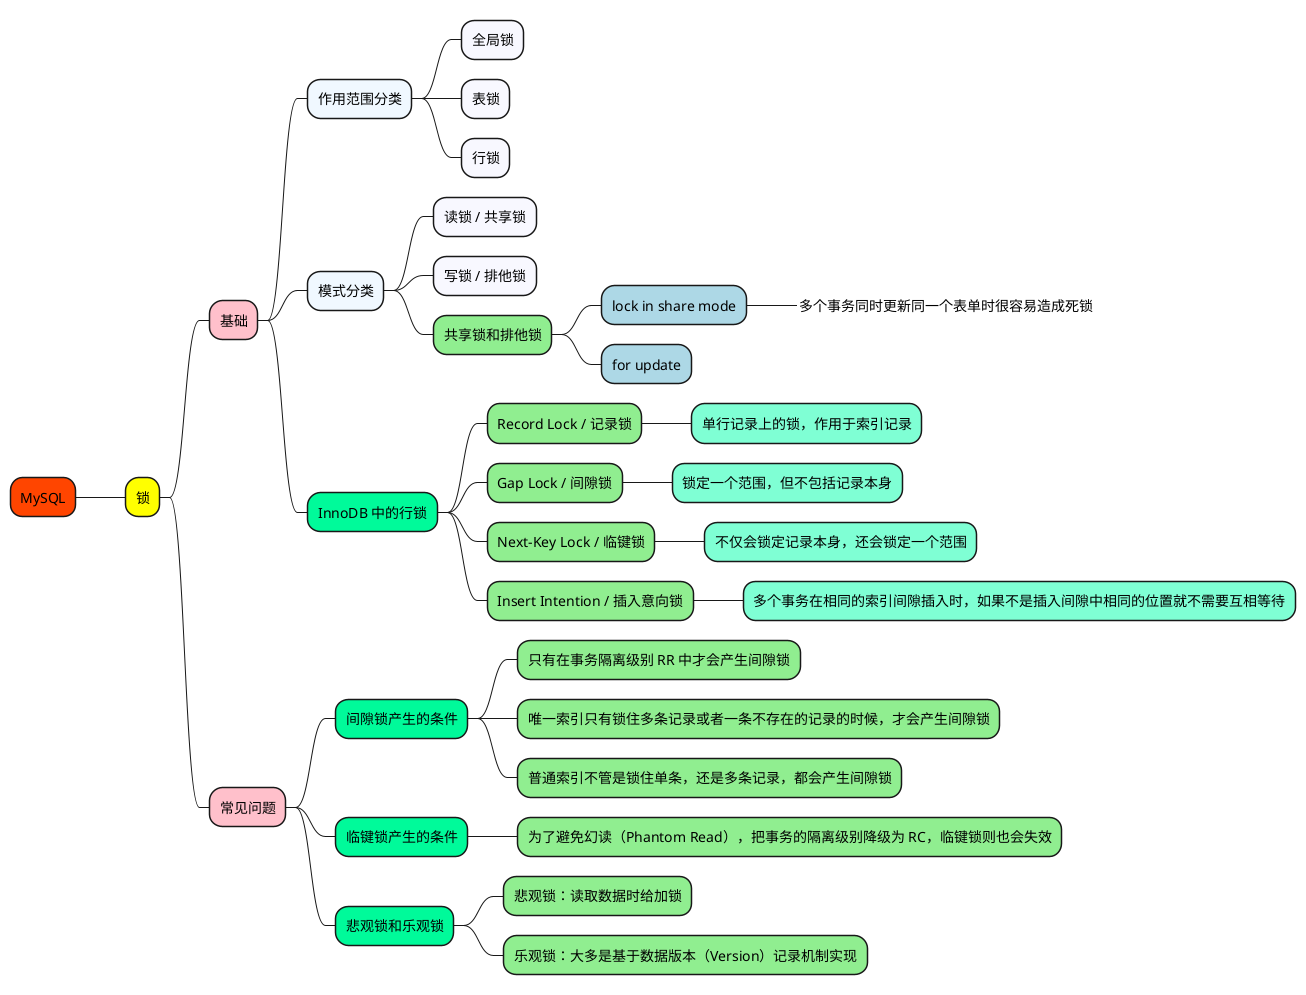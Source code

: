 @startmindmap

+[#OrangeRed] MySQL

++[#yellow] 锁

+++[#Pink] 基础

++++[#AliceBlue] 作用范围分类
+++++[#GhostWhite] 全局锁
+++++[#GhostWhite] 表锁
+++++[#GhostWhite] 行锁

++++[#AliceBlue] 模式分类
+++++[#GhostWhite] 读锁 / 共享锁
+++++[#GhostWhite] 写锁 / 排他锁
+++++[#LightGreen] 共享锁和排他锁
++++++[#LightBlue] lock in share mode
+++++++[#Aquamarine]_ 多个事务同时更新同一个表单时很容易造成死锁
++++++[#LightBlue] for update

++++[#MediumSpringGreen] InnoDB 中的行锁
+++++[#LightGreen] Record Lock / 记录锁
++++++[#Aquamarine] 单行记录上的锁，作用于索引记录
+++++[#LightGreen] Gap Lock / 间隙锁
++++++[#Aquamarine] 锁定一个范围，但不包括记录本身
+++++[#LightGreen] Next-Key Lock / 临键锁
++++++[#Aquamarine] 不仅会锁定记录本身，还会锁定一个范围
+++++[#LightGreen] Insert Intention / 插入意向锁
++++++[#Aquamarine] 多个事务在相同的索引间隙插入时，如果不是插入间隙中相同的位置就不需要互相等待


+++[#Pink] 常见问题

++++[#MediumSpringGreen] 间隙锁产生的条件
+++++[#LightGreen] 只有在事务隔离级别 RR 中才会产生间隙锁
+++++[#LightGreen] 唯一索引只有锁住多条记录或者一条不存在的记录的时候，才会产生间隙锁
+++++[#LightGreen] 普通索引不管是锁住单条，还是多条记录，都会产生间隙锁

++++[#MediumSpringGreen] 临键锁产生的条件
+++++[#LightGreen] 为了避免幻读（Phantom Read），把事务的隔离级别降级为 RC，临键锁则也会失效

++++[#MediumSpringGreen] 悲观锁和乐观锁
+++++[#LightGreen] 悲观锁：读取数据时给加锁
+++++[#LightGreen] 乐观锁：大多是基于数据版本（Version）记录机制实现


@endmindmap